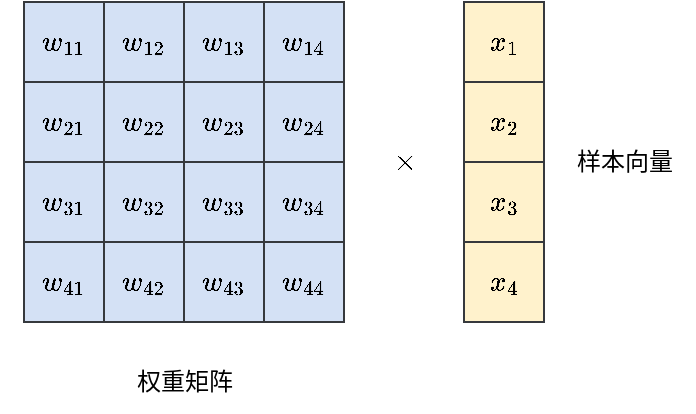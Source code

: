 <mxfile version="21.1.1" type="github">
  <diagram name="第 1 页" id="ydfWIhaEGLxtbmc5iYuI">
    <mxGraphModel dx="897" dy="576" grid="1" gridSize="10" guides="1" tooltips="1" connect="1" arrows="1" fold="1" page="0" pageScale="1" pageWidth="827" pageHeight="1169" math="1" shadow="0">
      <root>
        <mxCell id="0" />
        <mxCell id="1" parent="0" />
        <mxCell id="cRdm3prOxwqchVpbVx2k-63" value="" style="childLayout=tableLayout;recursiveResize=0;shadow=0;fillColor=#D4E1F5;direction=north;strokeColor=#36393d;" parent="1" vertex="1">
          <mxGeometry x="190" y="380" width="160" height="160" as="geometry" />
        </mxCell>
        <mxCell id="cRdm3prOxwqchVpbVx2k-64" value="" style="shape=tableRow;horizontal=0;startSize=0;swimlaneHead=0;swimlaneBody=0;top=0;left=0;bottom=0;right=0;dropTarget=0;collapsible=0;recursiveResize=0;expand=0;fontStyle=0;fillColor=#D4E1F5;strokeColor=#36393d;" parent="cRdm3prOxwqchVpbVx2k-63" vertex="1">
          <mxGeometry width="160" height="40" as="geometry" />
        </mxCell>
        <mxCell id="cRdm3prOxwqchVpbVx2k-65" value="$$w_{11}$$" style="connectable=0;recursiveResize=0;strokeColor=#36393d;fillColor=#D4E1F5;align=center;whiteSpace=wrap;html=1;fillStyle=solid;" parent="cRdm3prOxwqchVpbVx2k-64" vertex="1">
          <mxGeometry width="40" height="40" as="geometry">
            <mxRectangle width="40" height="40" as="alternateBounds" />
          </mxGeometry>
        </mxCell>
        <mxCell id="cRdm3prOxwqchVpbVx2k-66" value="$$w_{12}$$" style="connectable=0;recursiveResize=0;strokeColor=#36393d;fillColor=#D4E1F5;align=center;whiteSpace=wrap;html=1;fillStyle=solid;" parent="cRdm3prOxwqchVpbVx2k-64" vertex="1">
          <mxGeometry x="40" width="40" height="40" as="geometry">
            <mxRectangle width="40" height="40" as="alternateBounds" />
          </mxGeometry>
        </mxCell>
        <mxCell id="cRdm3prOxwqchVpbVx2k-67" value="$$w_{13}$$" style="connectable=0;recursiveResize=0;strokeColor=#36393d;fillColor=#D4E1F5;align=center;whiteSpace=wrap;html=1;" parent="cRdm3prOxwqchVpbVx2k-64" vertex="1">
          <mxGeometry x="80" width="40" height="40" as="geometry">
            <mxRectangle width="40" height="40" as="alternateBounds" />
          </mxGeometry>
        </mxCell>
        <mxCell id="cRdm3prOxwqchVpbVx2k-127" value="$$w_{14}$$" style="connectable=0;recursiveResize=0;strokeColor=#36393d;fillColor=#D4E1F5;align=center;whiteSpace=wrap;html=1;" parent="cRdm3prOxwqchVpbVx2k-64" vertex="1">
          <mxGeometry x="120" width="40" height="40" as="geometry">
            <mxRectangle width="40" height="40" as="alternateBounds" />
          </mxGeometry>
        </mxCell>
        <mxCell id="cRdm3prOxwqchVpbVx2k-96" value="" style="shape=tableRow;horizontal=0;startSize=0;swimlaneHead=0;swimlaneBody=0;top=0;left=0;bottom=0;right=0;dropTarget=0;collapsible=0;recursiveResize=0;expand=0;fontStyle=0;fillColor=#D4E1F5;strokeColor=#36393d;swimlaneFillColor=none;" parent="cRdm3prOxwqchVpbVx2k-63" vertex="1">
          <mxGeometry y="40" width="160" height="40" as="geometry" />
        </mxCell>
        <mxCell id="cRdm3prOxwqchVpbVx2k-97" value="$$w_{21}$$" style="connectable=0;recursiveResize=0;strokeColor=#36393d;fillColor=#D4E1F5;align=center;whiteSpace=wrap;html=1;fillStyle=solid;" parent="cRdm3prOxwqchVpbVx2k-96" vertex="1">
          <mxGeometry width="40" height="40" as="geometry">
            <mxRectangle width="40" height="40" as="alternateBounds" />
          </mxGeometry>
        </mxCell>
        <mxCell id="cRdm3prOxwqchVpbVx2k-98" value="$$w_{22}$$" style="connectable=0;recursiveResize=0;strokeColor=#36393d;fillColor=#D4E1F5;align=center;whiteSpace=wrap;html=1;fillStyle=solid;" parent="cRdm3prOxwqchVpbVx2k-96" vertex="1">
          <mxGeometry x="40" width="40" height="40" as="geometry">
            <mxRectangle width="40" height="40" as="alternateBounds" />
          </mxGeometry>
        </mxCell>
        <mxCell id="cRdm3prOxwqchVpbVx2k-99" value="$$w_{23}$$" style="connectable=0;recursiveResize=0;strokeColor=#36393d;fillColor=#D4E1F5;align=center;whiteSpace=wrap;html=1;" parent="cRdm3prOxwqchVpbVx2k-96" vertex="1">
          <mxGeometry x="80" width="40" height="40" as="geometry">
            <mxRectangle width="40" height="40" as="alternateBounds" />
          </mxGeometry>
        </mxCell>
        <mxCell id="cRdm3prOxwqchVpbVx2k-128" value="$$w_{24}$$" style="connectable=0;recursiveResize=0;strokeColor=#36393d;fillColor=#D4E1F5;align=center;whiteSpace=wrap;html=1;" parent="cRdm3prOxwqchVpbVx2k-96" vertex="1">
          <mxGeometry x="120" width="40" height="40" as="geometry">
            <mxRectangle width="40" height="40" as="alternateBounds" />
          </mxGeometry>
        </mxCell>
        <mxCell id="cRdm3prOxwqchVpbVx2k-92" value="" style="shape=tableRow;horizontal=0;startSize=0;swimlaneHead=0;swimlaneBody=0;top=0;left=0;bottom=0;right=0;dropTarget=0;collapsible=0;recursiveResize=0;expand=0;fontStyle=0;fillColor=#D4E1F5;strokeColor=#36393d;" parent="cRdm3prOxwqchVpbVx2k-63" vertex="1">
          <mxGeometry y="80" width="160" height="40" as="geometry" />
        </mxCell>
        <mxCell id="cRdm3prOxwqchVpbVx2k-93" value="$$w_{31}$$" style="connectable=0;recursiveResize=0;strokeColor=#36393d;fillColor=#D4E1F5;align=center;whiteSpace=wrap;html=1;" parent="cRdm3prOxwqchVpbVx2k-92" vertex="1">
          <mxGeometry width="40" height="40" as="geometry">
            <mxRectangle width="40" height="40" as="alternateBounds" />
          </mxGeometry>
        </mxCell>
        <mxCell id="cRdm3prOxwqchVpbVx2k-94" value="$$w_{32}$$" style="connectable=0;recursiveResize=0;strokeColor=#36393d;fillColor=#D4E1F5;align=center;whiteSpace=wrap;html=1;" parent="cRdm3prOxwqchVpbVx2k-92" vertex="1">
          <mxGeometry x="40" width="40" height="40" as="geometry">
            <mxRectangle width="40" height="40" as="alternateBounds" />
          </mxGeometry>
        </mxCell>
        <mxCell id="cRdm3prOxwqchVpbVx2k-95" value="$$w_{33}$$" style="connectable=0;recursiveResize=0;strokeColor=#36393d;fillColor=#D4E1F5;align=center;whiteSpace=wrap;html=1;" parent="cRdm3prOxwqchVpbVx2k-92" vertex="1">
          <mxGeometry x="80" width="40" height="40" as="geometry">
            <mxRectangle width="40" height="40" as="alternateBounds" />
          </mxGeometry>
        </mxCell>
        <mxCell id="cRdm3prOxwqchVpbVx2k-129" value="$$w_{34}$$" style="connectable=0;recursiveResize=0;strokeColor=#36393d;fillColor=#D4E1F5;align=center;whiteSpace=wrap;html=1;" parent="cRdm3prOxwqchVpbVx2k-92" vertex="1">
          <mxGeometry x="120" width="40" height="40" as="geometry">
            <mxRectangle width="40" height="40" as="alternateBounds" />
          </mxGeometry>
        </mxCell>
        <mxCell id="cRdm3prOxwqchVpbVx2k-88" value="" style="shape=tableRow;horizontal=0;startSize=0;swimlaneHead=0;swimlaneBody=0;top=0;left=0;bottom=0;right=0;dropTarget=0;collapsible=0;recursiveResize=0;expand=0;fontStyle=0;fillColor=#D4E1F5;strokeColor=#36393d;" parent="cRdm3prOxwqchVpbVx2k-63" vertex="1">
          <mxGeometry y="120" width="160" height="40" as="geometry" />
        </mxCell>
        <mxCell id="cRdm3prOxwqchVpbVx2k-89" value="$$w_{41}$$" style="connectable=0;recursiveResize=0;strokeColor=#36393d;fillColor=#D4E1F5;align=center;whiteSpace=wrap;html=1;" parent="cRdm3prOxwqchVpbVx2k-88" vertex="1">
          <mxGeometry width="40" height="40" as="geometry">
            <mxRectangle width="40" height="40" as="alternateBounds" />
          </mxGeometry>
        </mxCell>
        <mxCell id="cRdm3prOxwqchVpbVx2k-90" value="$$w_{42}$$" style="connectable=0;recursiveResize=0;strokeColor=#36393d;fillColor=#D4E1F5;align=center;whiteSpace=wrap;html=1;" parent="cRdm3prOxwqchVpbVx2k-88" vertex="1">
          <mxGeometry x="40" width="40" height="40" as="geometry">
            <mxRectangle width="40" height="40" as="alternateBounds" />
          </mxGeometry>
        </mxCell>
        <mxCell id="cRdm3prOxwqchVpbVx2k-91" value="$$w_{43}$$" style="connectable=0;recursiveResize=0;strokeColor=#36393d;fillColor=#D4E1F5;align=center;whiteSpace=wrap;html=1;" parent="cRdm3prOxwqchVpbVx2k-88" vertex="1">
          <mxGeometry x="80" width="40" height="40" as="geometry">
            <mxRectangle width="40" height="40" as="alternateBounds" />
          </mxGeometry>
        </mxCell>
        <mxCell id="cRdm3prOxwqchVpbVx2k-130" value="$$w_{44}$$" style="connectable=0;recursiveResize=0;strokeColor=#36393d;fillColor=#D4E1F5;align=center;whiteSpace=wrap;html=1;" parent="cRdm3prOxwqchVpbVx2k-88" vertex="1">
          <mxGeometry x="120" width="40" height="40" as="geometry">
            <mxRectangle width="40" height="40" as="alternateBounds" />
          </mxGeometry>
        </mxCell>
        <mxCell id="RXZ-ntIgPJ-a3-QTOBnQ-1" value="" style="childLayout=tableLayout;recursiveResize=0;shadow=0;fillColor=#FFF2CC;direction=north;strokeColor=#36393d;" vertex="1" parent="1">
          <mxGeometry x="410" y="380" width="40" height="160" as="geometry" />
        </mxCell>
        <mxCell id="RXZ-ntIgPJ-a3-QTOBnQ-2" value="" style="shape=tableRow;horizontal=0;startSize=0;swimlaneHead=0;swimlaneBody=0;top=0;left=0;bottom=0;right=0;dropTarget=0;collapsible=0;recursiveResize=0;expand=0;fontStyle=0;fillColor=#FFF2CC;strokeColor=#36393d;" vertex="1" parent="RXZ-ntIgPJ-a3-QTOBnQ-1">
          <mxGeometry width="40" height="40" as="geometry" />
        </mxCell>
        <mxCell id="RXZ-ntIgPJ-a3-QTOBnQ-3" value="$$x_{1}$$" style="connectable=0;recursiveResize=0;strokeColor=#36393d;fillColor=#FFF2CC;align=center;whiteSpace=wrap;html=1;fillStyle=solid;" vertex="1" parent="RXZ-ntIgPJ-a3-QTOBnQ-2">
          <mxGeometry width="40" height="40" as="geometry">
            <mxRectangle width="40" height="40" as="alternateBounds" />
          </mxGeometry>
        </mxCell>
        <mxCell id="RXZ-ntIgPJ-a3-QTOBnQ-7" value="" style="shape=tableRow;horizontal=0;startSize=0;swimlaneHead=0;swimlaneBody=0;top=0;left=0;bottom=0;right=0;dropTarget=0;collapsible=0;recursiveResize=0;expand=0;fontStyle=0;fillColor=#FFF2CC;strokeColor=#36393d;swimlaneFillColor=none;" vertex="1" parent="RXZ-ntIgPJ-a3-QTOBnQ-1">
          <mxGeometry y="40" width="40" height="40" as="geometry" />
        </mxCell>
        <mxCell id="RXZ-ntIgPJ-a3-QTOBnQ-8" value="$$x_{2}$$" style="connectable=0;recursiveResize=0;strokeColor=#36393d;fillColor=#FFF2CC;align=center;whiteSpace=wrap;html=1;fillStyle=solid;" vertex="1" parent="RXZ-ntIgPJ-a3-QTOBnQ-7">
          <mxGeometry width="40" height="40" as="geometry">
            <mxRectangle width="40" height="40" as="alternateBounds" />
          </mxGeometry>
        </mxCell>
        <mxCell id="RXZ-ntIgPJ-a3-QTOBnQ-12" value="" style="shape=tableRow;horizontal=0;startSize=0;swimlaneHead=0;swimlaneBody=0;top=0;left=0;bottom=0;right=0;dropTarget=0;collapsible=0;recursiveResize=0;expand=0;fontStyle=0;fillColor=#FFF2CC;strokeColor=#36393d;" vertex="1" parent="RXZ-ntIgPJ-a3-QTOBnQ-1">
          <mxGeometry y="80" width="40" height="40" as="geometry" />
        </mxCell>
        <mxCell id="RXZ-ntIgPJ-a3-QTOBnQ-13" value="$$x_{3}$$" style="connectable=0;recursiveResize=0;strokeColor=#36393d;fillColor=#FFF2CC;align=center;whiteSpace=wrap;html=1;" vertex="1" parent="RXZ-ntIgPJ-a3-QTOBnQ-12">
          <mxGeometry width="40" height="40" as="geometry">
            <mxRectangle width="40" height="40" as="alternateBounds" />
          </mxGeometry>
        </mxCell>
        <mxCell id="RXZ-ntIgPJ-a3-QTOBnQ-17" value="" style="shape=tableRow;horizontal=0;startSize=0;swimlaneHead=0;swimlaneBody=0;top=0;left=0;bottom=0;right=0;dropTarget=0;collapsible=0;recursiveResize=0;expand=0;fontStyle=0;fillColor=#FFF2CC;strokeColor=#36393d;" vertex="1" parent="RXZ-ntIgPJ-a3-QTOBnQ-1">
          <mxGeometry y="120" width="40" height="40" as="geometry" />
        </mxCell>
        <mxCell id="RXZ-ntIgPJ-a3-QTOBnQ-18" value="$$x_{4}$$" style="connectable=0;recursiveResize=0;strokeColor=#36393d;fillColor=#FFF2CC;align=center;whiteSpace=wrap;html=1;" vertex="1" parent="RXZ-ntIgPJ-a3-QTOBnQ-17">
          <mxGeometry width="40" height="40" as="geometry">
            <mxRectangle width="40" height="40" as="alternateBounds" />
          </mxGeometry>
        </mxCell>
        <mxCell id="RXZ-ntIgPJ-a3-QTOBnQ-40" value="$$\times$$" style="text;html=1;align=center;verticalAlign=middle;resizable=0;points=[];autosize=1;strokeColor=none;fillColor=none;" vertex="1" parent="1">
          <mxGeometry x="340" y="445" width="80" height="30" as="geometry" />
        </mxCell>
        <mxCell id="RXZ-ntIgPJ-a3-QTOBnQ-41" value="权重矩阵" style="text;html=1;align=center;verticalAlign=middle;resizable=0;points=[];autosize=1;strokeColor=none;fillColor=none;" vertex="1" parent="1">
          <mxGeometry x="235" y="555" width="70" height="30" as="geometry" />
        </mxCell>
        <mxCell id="RXZ-ntIgPJ-a3-QTOBnQ-42" value="样本向量" style="text;html=1;align=center;verticalAlign=middle;resizable=0;points=[];autosize=1;strokeColor=none;fillColor=none;" vertex="1" parent="1">
          <mxGeometry x="455" y="445" width="70" height="30" as="geometry" />
        </mxCell>
      </root>
    </mxGraphModel>
  </diagram>
</mxfile>
